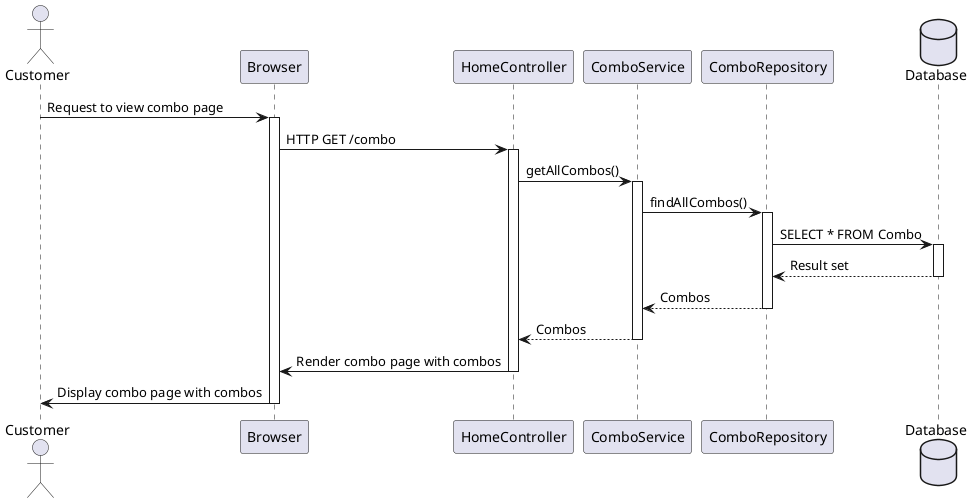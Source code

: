 @startuml

actor Customer
participant "Browser" as Browser
participant "HomeController" as HomeController
participant "ComboService" as ComboService
participant "ComboRepository" as ComboRepository
database "Database" as Database

Customer -> Browser: Request to view combo page
activate Browser
Browser -> HomeController: HTTP GET /combo
activate HomeController
HomeController -> ComboService: getAllCombos()
activate ComboService
ComboService -> ComboRepository: findAllCombos()
activate ComboRepository
ComboRepository -> Database: SELECT * FROM Combo
activate Database
Database --> ComboRepository: Result set
deactivate Database
ComboRepository --> ComboService: Combos
deactivate ComboRepository
ComboService --> HomeController: Combos
deactivate ComboService
HomeController -> Browser: Render combo page with combos
deactivate HomeController
Browser -> Customer: Display combo page with combos
deactivate Browser

@enduml
